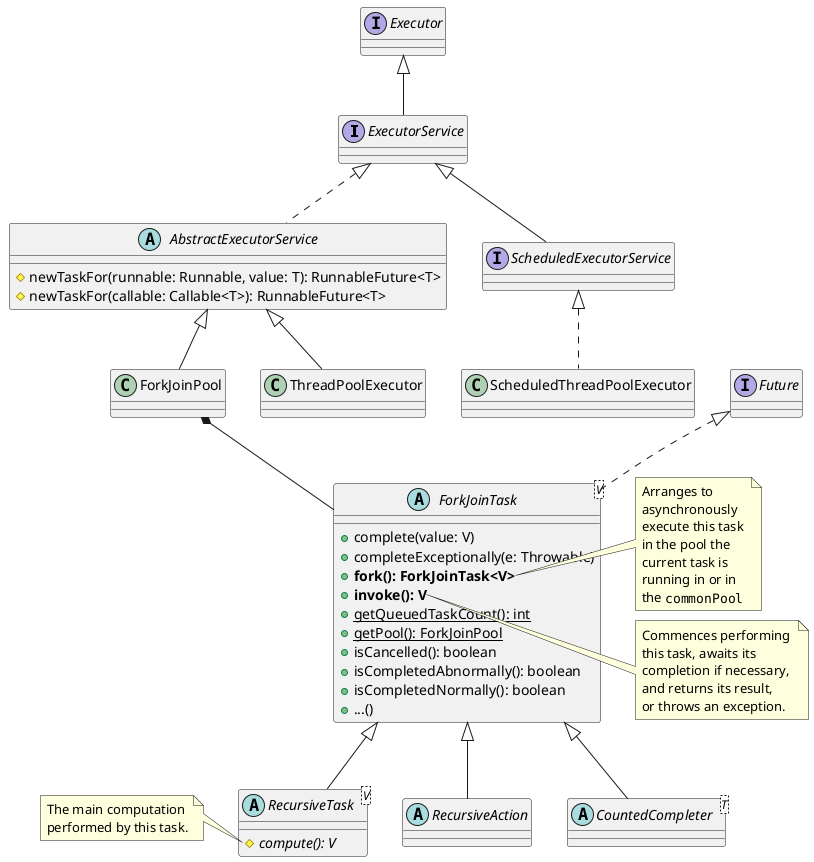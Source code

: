 @startuml executor-classes

interface ExecutorService extends Executor

abstract class AbstractExecutorService implements ExecutorService {
    #newTaskFor(runnable: Runnable, value: T): RunnableFuture<T>
    #newTaskFor(callable: Callable<T>): RunnableFuture<T>
}

class ForkJoinPool extends AbstractExecutorService
class ThreadPoolExecutor extends AbstractExecutorService

abstract class ForkJoinTask<V> implements Future {
    +complete(value: V)
    +completeExceptionally(e: Throwable)
    +**fork(): ForkJoinTask<V>**
    +**invoke(): V**
    +{static} getQueuedTaskCount(): int
    +{static} getPool(): ForkJoinPool
    +isCancelled(): boolean
    +isCompletedAbnormally(): boolean
    +isCompletedNormally(): boolean
    +...()
}
note right of ForkJoinTask::fork
    Arranges to 
    asynchronously 
    execute this task 
    in the pool the 
    current task is 
    running in or in
    the ""commonPool""
end note
note right of ForkJoinTask::invoke
    Commences performing 
    this task, awaits its 
    completion if necessary, 
    and returns its result,
    or throws an exception.
end note
ForkJoinPool *-- ForkJoinTask

abstract class RecursiveTask<V> extends ForkJoinTask {
    #{abstract}compute(): V
}
note left of RecursiveTask::compute
    The main computation 
    performed by this task.
end note

abstract class RecursiveAction extends ForkJoinTask

abstract class CountedCompleter<T> extends ForkJoinTask

interface ScheduledExecutorService extends ExecutorService

class ScheduledThreadPoolExecutor implements ScheduledExecutorService

@enduml